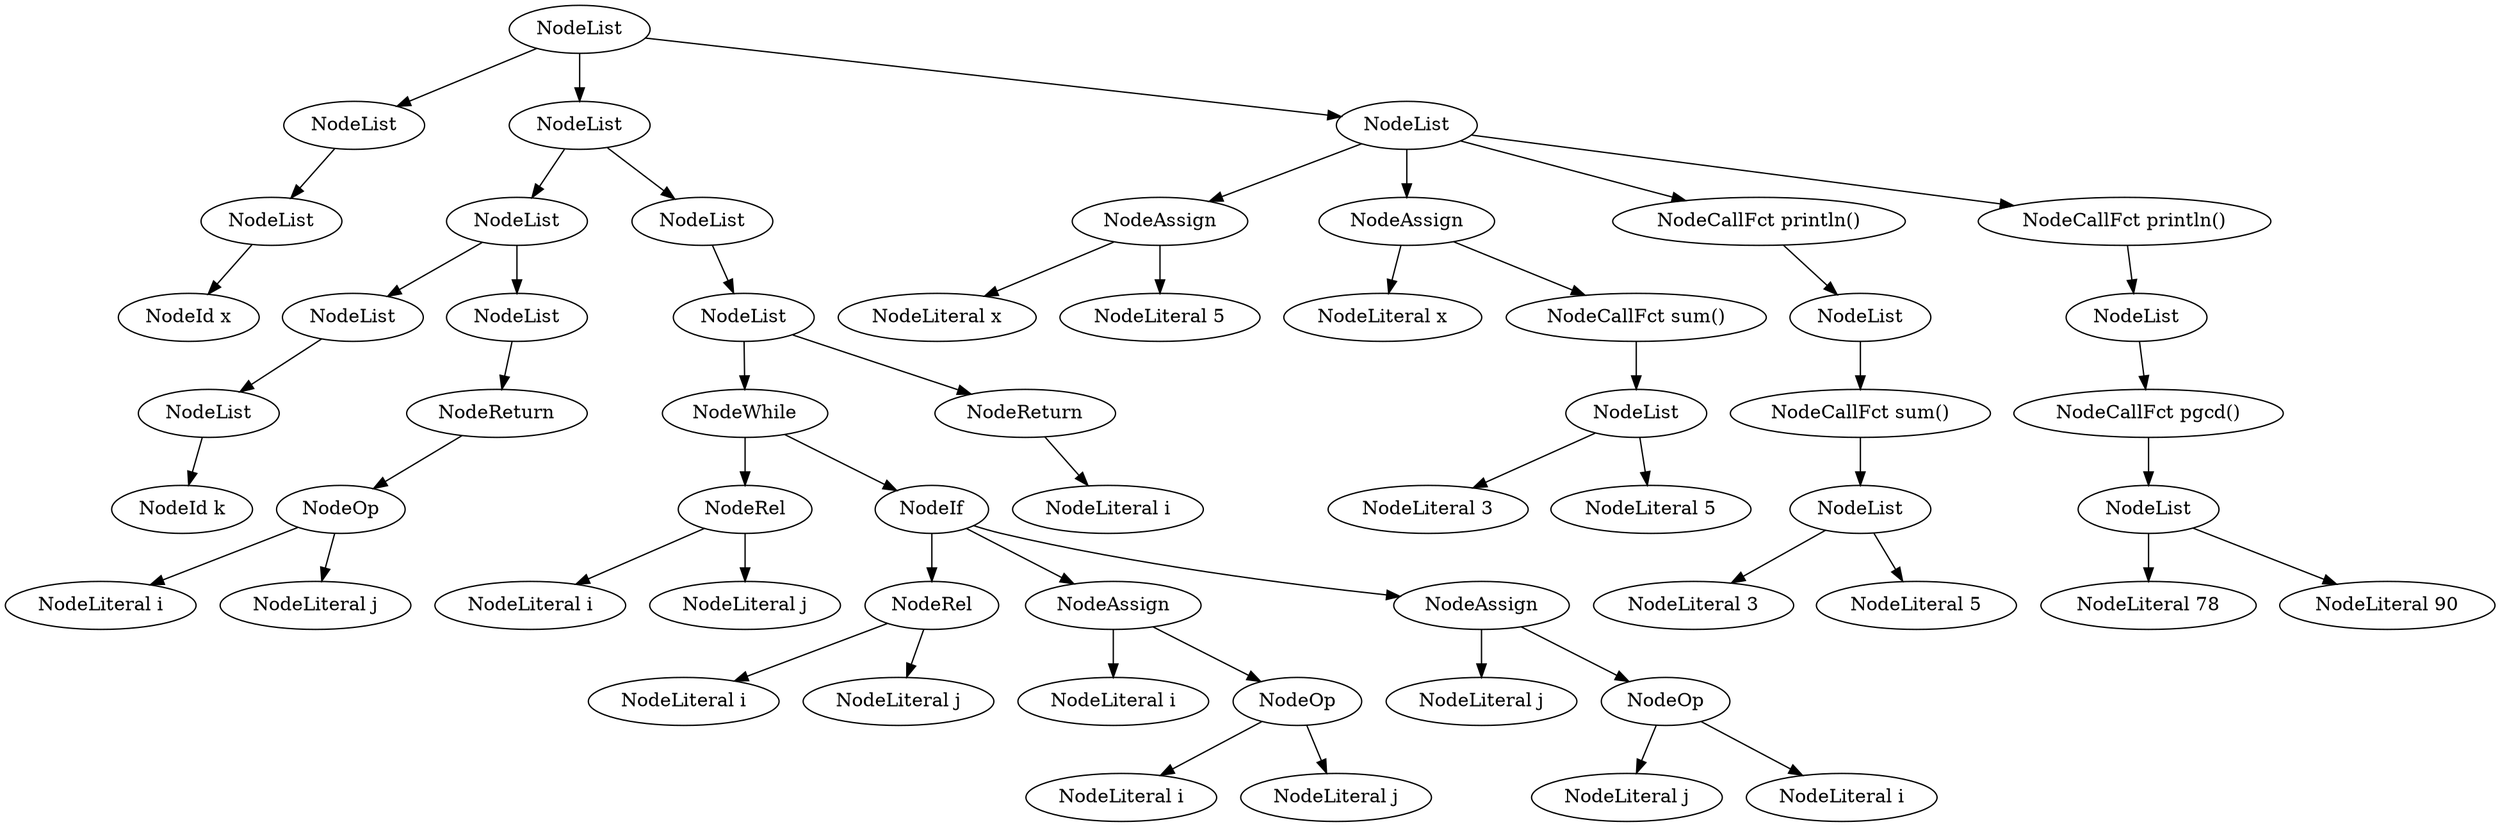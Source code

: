 digraph Stree {
node_59 [shape="ellipse", label="NodeList"];
node_2 [shape="ellipse", label="NodeList"];
node_0 [shape="ellipse", label="NodeList"];
node_1 [shape="ellipse", label="NodeId x"];
node_0 -> node_1;
node_2 -> node_0;
node_59 -> node_2;
node_13 [shape="ellipse", label="NodeList"];
node_12 [shape="ellipse", label="NodeList"];
node_6 [shape="ellipse", label="NodeList"];
node_4 [shape="ellipse", label="NodeList"];
node_5 [shape="ellipse", label="NodeId k"];
node_4 -> node_5;
node_6 -> node_4;
node_12 -> node_6;
node_11 [shape="ellipse", label="NodeList"];
node_10 [shape="ellipse", label="NodeReturn"];
node_9 [shape="ellipse", label="NodeOp"];
node_7 [shape="ellipse", label="NodeLiteral i"];
node_9 -> node_7;
node_8 [shape="ellipse", label="NodeLiteral j"];
node_9 -> node_8;
node_10 -> node_9;
node_11 -> node_10;
node_12 -> node_11;
node_13 -> node_12;
node_36 [shape="ellipse", label="NodeList"];
node_33 [shape="ellipse", label="NodeList"];
node_32 [shape="ellipse", label="NodeWhile"];
node_17 [shape="ellipse", label="NodeRel"];
node_15 [shape="ellipse", label="NodeLiteral i"];
node_17 -> node_15;
node_16 [shape="ellipse", label="NodeLiteral j"];
node_17 -> node_16;
node_32 -> node_17;
node_31 [shape="ellipse", label="NodeIf"];
node_20 [shape="ellipse", label="NodeRel"];
node_18 [shape="ellipse", label="NodeLiteral i"];
node_20 -> node_18;
node_19 [shape="ellipse", label="NodeLiteral j"];
node_20 -> node_19;
node_31 -> node_20;
node_25 [shape="ellipse", label="NodeAssign"];
node_21 [shape="ellipse", label="NodeLiteral i"];
node_25 -> node_21;
node_24 [shape="ellipse", label="NodeOp"];
node_22 [shape="ellipse", label="NodeLiteral i"];
node_24 -> node_22;
node_23 [shape="ellipse", label="NodeLiteral j"];
node_24 -> node_23;
node_25 -> node_24;
node_31 -> node_25;
node_30 [shape="ellipse", label="NodeAssign"];
node_26 [shape="ellipse", label="NodeLiteral j"];
node_30 -> node_26;
node_29 [shape="ellipse", label="NodeOp"];
node_27 [shape="ellipse", label="NodeLiteral j"];
node_29 -> node_27;
node_28 [shape="ellipse", label="NodeLiteral i"];
node_29 -> node_28;
node_30 -> node_29;
node_31 -> node_30;
node_32 -> node_31;
node_33 -> node_32;
node_35 [shape="ellipse", label="NodeReturn"];
node_34 [shape="ellipse", label="NodeLiteral i"];
node_35 -> node_34;
node_33 -> node_35;
node_36 -> node_33;
node_13 -> node_36;
node_59 -> node_13;
node_40 [shape="ellipse", label="NodeList"];
node_39 [shape="ellipse", label="NodeAssign"];
node_37 [shape="ellipse", label="NodeLiteral x"];
node_39 -> node_37;
node_38 [shape="ellipse", label="NodeLiteral 5"];
node_39 -> node_38;
node_40 -> node_39;
node_46 [shape="ellipse", label="NodeAssign"];
node_41 [shape="ellipse", label="NodeLiteral x"];
node_46 -> node_41;
node_45 [shape="ellipse", label="NodeCallFct sum()"];
node_43 [shape="ellipse", label="NodeList"];
node_42 [shape="ellipse", label="NodeLiteral 3"];
node_43 -> node_42;
node_44 [shape="ellipse", label="NodeLiteral 5"];
node_43 -> node_44;
node_45 -> node_43;
node_46 -> node_45;
node_40 -> node_46;
node_52 [shape="ellipse", label="NodeCallFct println()"];
node_51 [shape="ellipse", label="NodeList"];
node_50 [shape="ellipse", label="NodeCallFct sum()"];
node_48 [shape="ellipse", label="NodeList"];
node_47 [shape="ellipse", label="NodeLiteral 3"];
node_48 -> node_47;
node_49 [shape="ellipse", label="NodeLiteral 5"];
node_48 -> node_49;
node_50 -> node_48;
node_51 -> node_50;
node_52 -> node_51;
node_40 -> node_52;
node_58 [shape="ellipse", label="NodeCallFct println()"];
node_57 [shape="ellipse", label="NodeList"];
node_56 [shape="ellipse", label="NodeCallFct pgcd()"];
node_54 [shape="ellipse", label="NodeList"];
node_53 [shape="ellipse", label="NodeLiteral 78"];
node_54 -> node_53;
node_55 [shape="ellipse", label="NodeLiteral 90"];
node_54 -> node_55;
node_56 -> node_54;
node_57 -> node_56;
node_58 -> node_57;
node_40 -> node_58;
node_59 -> node_40;
}

